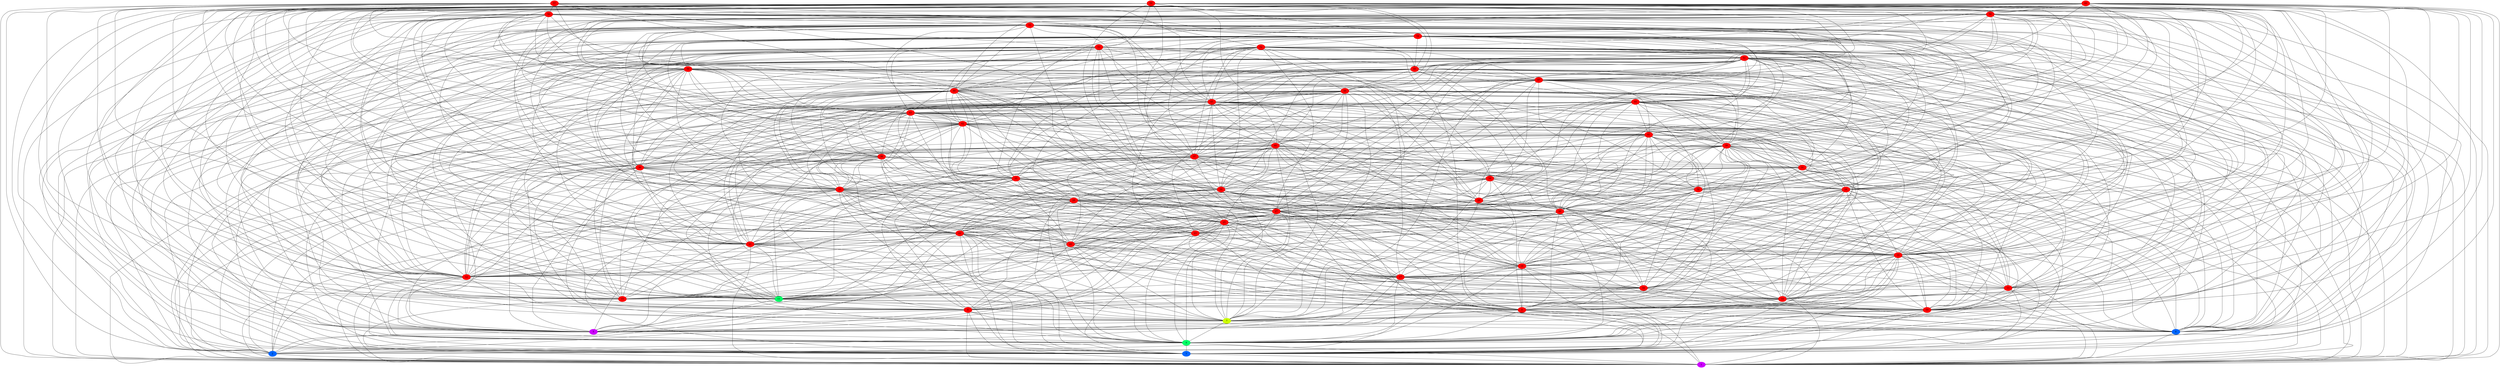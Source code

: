 graph graphe_rep {
node  [style=filled,color=" 0.80 1.0 1.0"];
1
node  [style=filled,color=" 0.60 1.0 1.0"];
2
node  [style=filled,color=" 0.60 1.0 1.0"];
3
node  [style=filled,color=" 0.40 1.0 1.0"];
4
node  [style=filled,color=" 0.80 1.0 1.0"];
5
node  [style=filled,color=" 0.60 1.0 1.0"];
6
node  [style=filled,color=" 0.20 1.0 1.0"];
7
node  [style=filled,color=" 0.0 1.0 1.0"];
8
node  [style=filled,color=" 0.0 1.0 1.0"];
9
node  [style=filled,color=" 0.0 1.0 1.0"];
10
node  [style=filled,color=" 0.40 1.0 1.0"];
11
node  [style=filled,color=" 0.0 1.0 1.0"];
12
2 -- 1
3 -- 1
4 -- 1
4 -- 2
4 -- 3
5 -- 2
5 -- 4
6 -- 1
7 -- 4
7 -- 5
7 -- 6
8 -- 1
8 -- 2
8 -- 3
8 -- 5
8 -- 6
8 -- 7
9 -- 2
9 -- 3
9 -- 4
9 -- 5
9 -- 6
9 -- 7
10 -- 1
10 -- 2
10 -- 4
10 -- 5
10 -- 6
10 -- 7
11 -- 2
11 -- 5
11 -- 7
11 -- 8
11 -- 9
11 -- 10
12 -- 1
12 -- 2
12 -- 4
12 -- 5
12 -- 7
12 -- 8
13 -- 1
13 -- 3
13 -- 4
13 -- 9
13 -- 11
14 -- 3
14 -- 6
14 -- 7
14 -- 8
14 -- 10
15 -- 1
15 -- 9
16 -- 6
16 -- 8
16 -- 9
16 -- 10
16 -- 14
16 -- 15
17 -- 1
17 -- 4
17 -- 5
17 -- 8
17 -- 13
17 -- 14
17 -- 15
17 -- 16
18 -- 1
18 -- 3
18 -- 4
18 -- 6
18 -- 7
18 -- 8
18 -- 9
18 -- 12
18 -- 17
19 -- 1
19 -- 3
19 -- 4
19 -- 5
19 -- 6
19 -- 7
19 -- 9
19 -- 10
19 -- 13
19 -- 14
19 -- 15
19 -- 18
20 -- 4
20 -- 7
20 -- 8
20 -- 10
20 -- 11
20 -- 14
20 -- 15
20 -- 16
20 -- 17
21 -- 1
21 -- 5
21 -- 7
21 -- 9
21 -- 11
21 -- 17
21 -- 19
22 -- 1
22 -- 2
22 -- 3
22 -- 4
22 -- 6
22 -- 7
22 -- 10
22 -- 11
22 -- 12
22 -- 17
22 -- 18
22 -- 19
22 -- 20
22 -- 21
23 -- 4
23 -- 5
23 -- 6
23 -- 8
23 -- 10
23 -- 11
23 -- 12
23 -- 13
23 -- 17
23 -- 19
23 -- 20
24 -- 2
24 -- 4
24 -- 7
24 -- 10
24 -- 12
24 -- 13
24 -- 14
24 -- 16
24 -- 17
24 -- 18
24 -- 19
24 -- 21
24 -- 22
25 -- 3
25 -- 4
25 -- 5
25 -- 6
25 -- 7
25 -- 8
25 -- 10
25 -- 14
25 -- 16
25 -- 17
25 -- 19
25 -- 20
25 -- 22
25 -- 23
26 -- 3
26 -- 4
26 -- 5
26 -- 6
26 -- 9
26 -- 10
26 -- 12
26 -- 15
26 -- 18
26 -- 23
26 -- 25
27 -- 1
27 -- 3
27 -- 4
27 -- 7
27 -- 8
27 -- 9
27 -- 11
27 -- 12
27 -- 15
27 -- 16
27 -- 17
27 -- 18
27 -- 19
27 -- 20
27 -- 21
27 -- 22
27 -- 25
28 -- 3
28 -- 4
28 -- 9
28 -- 11
28 -- 12
28 -- 13
28 -- 14
28 -- 15
28 -- 19
28 -- 22
28 -- 23
28 -- 25
28 -- 26
28 -- 27
29 -- 3
29 -- 4
29 -- 9
29 -- 10
29 -- 12
29 -- 15
29 -- 17
29 -- 23
29 -- 27
30 -- 8
30 -- 9
30 -- 10
30 -- 11
30 -- 12
30 -- 13
30 -- 14
30 -- 16
30 -- 18
30 -- 20
30 -- 21
30 -- 22
30 -- 26
30 -- 27
30 -- 28
31 -- 1
31 -- 4
31 -- 5
31 -- 6
31 -- 10
31 -- 12
31 -- 13
31 -- 17
31 -- 23
31 -- 26
31 -- 28
32 -- 1
32 -- 2
32 -- 3
32 -- 6
32 -- 9
32 -- 11
32 -- 16
32 -- 18
32 -- 23
32 -- 26
32 -- 27
32 -- 28
33 -- 1
33 -- 3
33 -- 4
33 -- 5
33 -- 8
33 -- 9
33 -- 11
33 -- 12
33 -- 13
33 -- 14
33 -- 16
33 -- 17
33 -- 20
33 -- 23
33 -- 25
33 -- 26
33 -- 29
34 -- 5
34 -- 6
34 -- 7
34 -- 9
34 -- 13
34 -- 15
34 -- 16
34 -- 19
34 -- 21
34 -- 23
34 -- 24
34 -- 29
34 -- 30
34 -- 32
34 -- 33
35 -- 1
35 -- 3
35 -- 6
35 -- 8
35 -- 9
35 -- 12
35 -- 15
35 -- 17
35 -- 18
35 -- 19
35 -- 20
35 -- 22
35 -- 25
35 -- 26
35 -- 28
35 -- 30
35 -- 33
36 -- 1
36 -- 2
36 -- 3
36 -- 4
36 -- 6
36 -- 8
36 -- 12
36 -- 15
36 -- 17
36 -- 21
36 -- 25
36 -- 26
36 -- 33
36 -- 35
37 -- 3
37 -- 7
37 -- 8
37 -- 9
37 -- 10
37 -- 11
37 -- 12
37 -- 14
37 -- 15
37 -- 16
37 -- 19
37 -- 20
37 -- 21
37 -- 24
37 -- 26
37 -- 28
37 -- 31
37 -- 33
37 -- 35
37 -- 36
38 -- 2
38 -- 3
38 -- 4
38 -- 5
38 -- 17
38 -- 19
38 -- 20
38 -- 22
38 -- 24
38 -- 25
38 -- 26
38 -- 27
38 -- 28
38 -- 31
38 -- 32
38 -- 33
38 -- 36
39 -- 1
39 -- 2
39 -- 3
39 -- 4
39 -- 6
39 -- 9
39 -- 10
39 -- 12
39 -- 13
39 -- 14
39 -- 16
39 -- 18
39 -- 21
39 -- 22
39 -- 23
39 -- 24
39 -- 26
39 -- 27
39 -- 28
39 -- 29
39 -- 31
39 -- 32
39 -- 33
39 -- 36
39 -- 37
40 -- 1
40 -- 4
40 -- 7
40 -- 8
40 -- 10
40 -- 12
40 -- 14
40 -- 15
40 -- 16
40 -- 18
40 -- 19
40 -- 21
40 -- 22
40 -- 26
40 -- 27
40 -- 28
40 -- 29
40 -- 30
40 -- 31
40 -- 32
40 -- 36
40 -- 37
41 -- 1
41 -- 3
41 -- 5
41 -- 6
41 -- 9
41 -- 11
41 -- 13
41 -- 14
41 -- 15
41 -- 16
41 -- 17
41 -- 23
41 -- 24
41 -- 26
41 -- 27
41 -- 30
41 -- 31
41 -- 32
41 -- 34
41 -- 35
41 -- 37
41 -- 40
42 -- 1
42 -- 2
42 -- 7
42 -- 8
42 -- 9
42 -- 12
42 -- 14
42 -- 18
42 -- 20
42 -- 21
42 -- 26
42 -- 30
42 -- 31
42 -- 33
42 -- 34
42 -- 35
42 -- 36
42 -- 37
42 -- 38
42 -- 40
42 -- 41
43 -- 1
43 -- 2
43 -- 8
43 -- 10
43 -- 12
43 -- 15
43 -- 16
43 -- 18
43 -- 19
43 -- 20
43 -- 21
43 -- 22
43 -- 24
43 -- 25
43 -- 28
43 -- 29
43 -- 31
43 -- 33
43 -- 36
43 -- 37
43 -- 39
43 -- 41
43 -- 42
44 -- 1
44 -- 3
44 -- 5
44 -- 6
44 -- 9
44 -- 10
44 -- 11
44 -- 12
44 -- 15
44 -- 18
44 -- 19
44 -- 22
44 -- 26
44 -- 28
44 -- 29
44 -- 30
44 -- 32
44 -- 33
44 -- 34
44 -- 37
44 -- 39
44 -- 41
44 -- 43
45 -- 2
45 -- 3
45 -- 4
45 -- 5
45 -- 6
45 -- 7
45 -- 9
45 -- 10
45 -- 11
45 -- 12
45 -- 14
45 -- 15
45 -- 18
45 -- 19
45 -- 21
45 -- 24
45 -- 29
45 -- 30
45 -- 32
45 -- 34
45 -- 35
45 -- 36
45 -- 37
45 -- 39
45 -- 40
45 -- 41
45 -- 43
46 -- 1
46 -- 3
46 -- 4
46 -- 7
46 -- 12
46 -- 14
46 -- 19
46 -- 20
46 -- 21
46 -- 22
46 -- 23
46 -- 25
46 -- 28
46 -- 29
46 -- 30
46 -- 31
46 -- 33
46 -- 35
46 -- 36
46 -- 37
46 -- 38
46 -- 42
46 -- 45
47 -- 4
47 -- 5
47 -- 6
47 -- 9
47 -- 10
47 -- 13
47 -- 20
47 -- 21
47 -- 24
47 -- 25
47 -- 26
47 -- 27
47 -- 30
47 -- 34
47 -- 39
47 -- 40
47 -- 41
47 -- 42
47 -- 44
47 -- 46
48 -- 1
48 -- 6
48 -- 7
48 -- 8
48 -- 12
48 -- 16
48 -- 17
48 -- 19
48 -- 20
48 -- 21
48 -- 23
48 -- 24
48 -- 25
48 -- 27
48 -- 29
48 -- 31
48 -- 33
48 -- 35
48 -- 36
48 -- 38
48 -- 39
48 -- 40
48 -- 42
48 -- 43
48 -- 45
49 -- 8
49 -- 10
49 -- 12
49 -- 13
49 -- 15
49 -- 17
49 -- 19
49 -- 20
49 -- 23
49 -- 24
49 -- 26
49 -- 29
49 -- 30
49 -- 32
49 -- 33
49 -- 36
49 -- 37
49 -- 38
49 -- 39
49 -- 40
49 -- 44
49 -- 46
49 -- 47
49 -- 48
50 -- 1
50 -- 2
50 -- 4
50 -- 5
50 -- 6
50 -- 7
50 -- 10
50 -- 11
50 -- 14
50 -- 17
50 -- 19
50 -- 21
50 -- 23
50 -- 28
50 -- 29
50 -- 30
50 -- 32
50 -- 33
50 -- 34
50 -- 35
50 -- 36
50 -- 39
50 -- 43
50 -- 47
51 -- 1
51 -- 3
51 -- 4
51 -- 5
51 -- 6
51 -- 7
51 -- 9
51 -- 10
51 -- 11
51 -- 12
51 -- 14
51 -- 15
51 -- 18
51 -- 19
51 -- 22
51 -- 23
51 -- 24
51 -- 25
51 -- 26
51 -- 27
51 -- 29
51 -- 30
51 -- 35
51 -- 36
51 -- 37
51 -- 41
51 -- 42
51 -- 44
51 -- 45
51 -- 46
51 -- 47
51 -- 48
51 -- 49
51 -- 50
52 -- 1
52 -- 3
52 -- 5
52 -- 6
52 -- 7
52 -- 9
52 -- 10
52 -- 11
52 -- 12
52 -- 16
52 -- 17
52 -- 19
52 -- 20
52 -- 21
52 -- 23
52 -- 27
52 -- 28
52 -- 30
52 -- 32
52 -- 33
52 -- 35
52 -- 37
52 -- 39
52 -- 41
52 -- 42
52 -- 45
52 -- 47
52 -- 48
52 -- 51
53 -- 2
53 -- 3
53 -- 11
53 -- 12
53 -- 13
53 -- 14
53 -- 15
53 -- 18
53 -- 20
53 -- 21
53 -- 24
53 -- 27
53 -- 29
53 -- 30
53 -- 31
53 -- 34
53 -- 36
53 -- 40
53 -- 43
53 -- 45
53 -- 46
53 -- 47
53 -- 50
53 -- 51
54 -- 1
54 -- 2
54 -- 3
54 -- 4
54 -- 6
54 -- 10
54 -- 12
54 -- 13
54 -- 14
54 -- 15
54 -- 19
54 -- 21
54 -- 24
54 -- 26
54 -- 29
54 -- 30
54 -- 31
54 -- 32
54 -- 33
54 -- 36
54 -- 38
54 -- 42
54 -- 43
54 -- 44
54 -- 45
54 -- 46
54 -- 47
54 -- 49
54 -- 50
54 -- 51
54 -- 52
54 -- 53
55 -- 3
55 -- 4
55 -- 6
55 -- 7
55 -- 10
55 -- 11
55 -- 14
55 -- 15
55 -- 18
55 -- 21
55 -- 22
55 -- 23
55 -- 24
55 -- 25
55 -- 26
55 -- 28
55 -- 29
55 -- 33
55 -- 34
55 -- 38
55 -- 39
55 -- 40
55 -- 42
55 -- 43
55 -- 44
55 -- 45
55 -- 46
55 -- 47
55 -- 49
55 -- 54
56 -- 1
56 -- 3
56 -- 5
56 -- 6
56 -- 7
56 -- 11
56 -- 13
56 -- 15
56 -- 18
56 -- 21
56 -- 23
56 -- 25
56 -- 26
56 -- 28
56 -- 31
56 -- 33
56 -- 35
56 -- 38
56 -- 41
56 -- 42
56 -- 43
56 -- 45
56 -- 47
56 -- 50
56 -- 51
56 -- 52
56 -- 53
56 -- 55
57 -- 1
57 -- 2
57 -- 11
57 -- 15
57 -- 18
57 -- 21
57 -- 22
57 -- 26
57 -- 27
57 -- 28
57 -- 29
57 -- 30
57 -- 33
57 -- 36
57 -- 37
57 -- 42
57 -- 45
57 -- 46
57 -- 48
57 -- 49
57 -- 50
57 -- 51
57 -- 55
57 -- 56
58 -- 1
58 -- 9
58 -- 10
58 -- 11
58 -- 13
58 -- 17
58 -- 18
58 -- 19
58 -- 20
58 -- 21
58 -- 22
58 -- 25
58 -- 27
58 -- 29
58 -- 33
58 -- 35
58 -- 38
58 -- 41
58 -- 43
58 -- 46
58 -- 47
58 -- 48
58 -- 49
58 -- 50
58 -- 51
58 -- 54
58 -- 55
59 -- 1
59 -- 2
59 -- 3
59 -- 5
59 -- 7
59 -- 9
59 -- 11
59 -- 12
59 -- 15
59 -- 17
59 -- 18
59 -- 19
59 -- 20
59 -- 22
59 -- 24
59 -- 26
59 -- 27
59 -- 32
59 -- 33
59 -- 35
59 -- 36
59 -- 37
59 -- 38
59 -- 40
59 -- 42
59 -- 43
59 -- 44
59 -- 49
59 -- 50
59 -- 51
59 -- 53
59 -- 54
59 -- 58
60 -- 1
60 -- 3
60 -- 5
60 -- 6
60 -- 11
60 -- 12
60 -- 13
60 -- 14
60 -- 15
60 -- 16
60 -- 20
60 -- 22
60 -- 25
60 -- 28
60 -- 31
60 -- 32
60 -- 33
60 -- 37
60 -- 39
60 -- 42
60 -- 44
60 -- 49
60 -- 51
60 -- 52
60 -- 56
60 -- 58
}